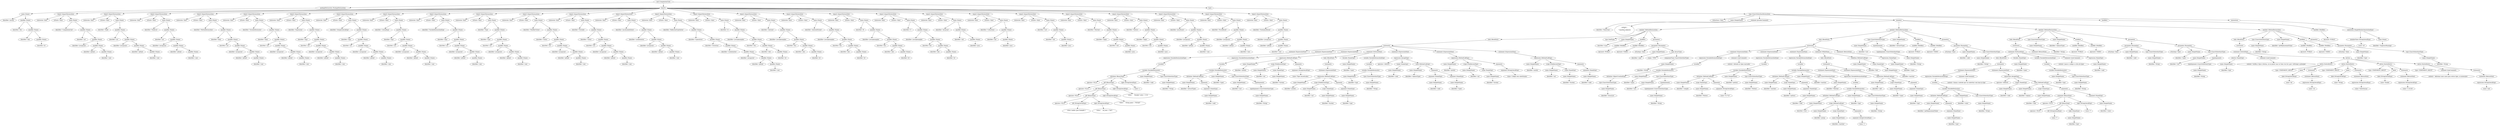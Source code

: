 digraph {
n0 [label="root (CompilationUnit)"];
n1 [label="packageDeclaration (PackageDeclaration)"];
n0 -> n1;
n2 [label="name (Name)"];
n1 -> n2;
n3 [label="identifier='javarg'"];
n2 -> n3;
n4 [label="qualifier (Name)"];
n2 -> n4;
n5 [label="identifier='ifsc'"];
n4 -> n5;
n6 [label="qualifier (Name)"];
n4 -> n6;
n7 [label="identifier='edu'"];
n6 -> n7;
n8 [label="qualifier (Name)"];
n6 -> n8;
n9 [label="identifier='br'"];
n8 -> n9;
n10 [label="imports"];
n0 -> n10;
n11 [label="import (ImportDeclaration)"];
n10 -> n11;
n12 [label="isAsterisk='false'"];
n11 -> n12;
n13 [label="isStatic='false'"];
n11 -> n13;
n14 [label="name (Name)"];
n11 -> n14;
n15 [label="identifier='CompilationUnit'"];
n14 -> n15;
n16 [label="qualifier (Name)"];
n14 -> n16;
n17 [label="identifier='ast'"];
n16 -> n17;
n18 [label="qualifier (Name)"];
n16 -> n18;
n19 [label="identifier='javaparser'"];
n18 -> n19;
n20 [label="qualifier (Name)"];
n18 -> n20;
n21 [label="identifier='github'"];
n20 -> n21;
n22 [label="qualifier (Name)"];
n20 -> n22;
n23 [label="identifier='com'"];
n22 -> n23;
n24 [label="import (ImportDeclaration)"];
n10 -> n24;
n25 [label="isAsterisk='false'"];
n24 -> n25;
n26 [label="isStatic='false'"];
n24 -> n26;
n27 [label="name (Name)"];
n24 -> n27;
n28 [label="identifier='Node'"];
n27 -> n28;
n29 [label="qualifier (Name)"];
n27 -> n29;
n30 [label="identifier='ast'"];
n29 -> n30;
n31 [label="qualifier (Name)"];
n29 -> n31;
n32 [label="identifier='javaparser'"];
n31 -> n32;
n33 [label="qualifier (Name)"];
n31 -> n33;
n34 [label="identifier='github'"];
n33 -> n34;
n35 [label="qualifier (Name)"];
n33 -> n35;
n36 [label="identifier='com'"];
n35 -> n36;
n37 [label="import (ImportDeclaration)"];
n10 -> n37;
n38 [label="isAsterisk='false'"];
n37 -> n38;
n39 [label="isStatic='false'"];
n37 -> n39;
n40 [label="name (Name)"];
n37 -> n40;
n41 [label="identifier='NodeList'"];
n40 -> n41;
n42 [label="qualifier (Name)"];
n40 -> n42;
n43 [label="identifier='ast'"];
n42 -> n43;
n44 [label="qualifier (Name)"];
n42 -> n44;
n45 [label="identifier='javaparser'"];
n44 -> n45;
n46 [label="qualifier (Name)"];
n44 -> n46;
n47 [label="identifier='github'"];
n46 -> n47;
n48 [label="qualifier (Name)"];
n46 -> n48;
n49 [label="identifier='com'"];
n48 -> n49;
n50 [label="import (ImportDeclaration)"];
n10 -> n50;
n51 [label="isAsterisk='false'"];
n50 -> n51;
n52 [label="isStatic='false'"];
n50 -> n52;
n53 [label="name (Name)"];
n50 -> n53;
n54 [label="identifier='MethodDeclaration'"];
n53 -> n54;
n55 [label="qualifier (Name)"];
n53 -> n55;
n56 [label="identifier='body'"];
n55 -> n56;
n57 [label="qualifier (Name)"];
n55 -> n57;
n58 [label="identifier='ast'"];
n57 -> n58;
n59 [label="qualifier (Name)"];
n57 -> n59;
n60 [label="identifier='javaparser'"];
n59 -> n60;
n61 [label="qualifier (Name)"];
n59 -> n61;
n62 [label="identifier='github'"];
n61 -> n62;
n63 [label="qualifier (Name)"];
n61 -> n63;
n64 [label="identifier='com'"];
n63 -> n64;
n65 [label="import (ImportDeclaration)"];
n10 -> n65;
n66 [label="isAsterisk='false'"];
n65 -> n66;
n67 [label="isStatic='false'"];
n65 -> n67;
n68 [label="name (Name)"];
n65 -> n68;
n69 [label="identifier='VariableDeclarator'"];
n68 -> n69;
n70 [label="qualifier (Name)"];
n68 -> n70;
n71 [label="identifier='body'"];
n70 -> n71;
n72 [label="qualifier (Name)"];
n70 -> n72;
n73 [label="identifier='ast'"];
n72 -> n73;
n74 [label="qualifier (Name)"];
n72 -> n74;
n75 [label="identifier='javaparser'"];
n74 -> n75;
n76 [label="qualifier (Name)"];
n74 -> n76;
n77 [label="identifier='github'"];
n76 -> n77;
n78 [label="qualifier (Name)"];
n76 -> n78;
n79 [label="identifier='com'"];
n78 -> n79;
n80 [label="import (ImportDeclaration)"];
n10 -> n80;
n81 [label="isAsterisk='false'"];
n80 -> n81;
n82 [label="isStatic='false'"];
n80 -> n82;
n83 [label="name (Name)"];
n80 -> n83;
n84 [label="identifier='Expression'"];
n83 -> n84;
n85 [label="qualifier (Name)"];
n83 -> n85;
n86 [label="identifier='expr'"];
n85 -> n86;
n87 [label="qualifier (Name)"];
n85 -> n87;
n88 [label="identifier='ast'"];
n87 -> n88;
n89 [label="qualifier (Name)"];
n87 -> n89;
n90 [label="identifier='javaparser'"];
n89 -> n90;
n91 [label="qualifier (Name)"];
n89 -> n91;
n92 [label="identifier='github'"];
n91 -> n92;
n93 [label="qualifier (Name)"];
n91 -> n93;
n94 [label="identifier='com'"];
n93 -> n94;
n95 [label="import (ImportDeclaration)"];
n10 -> n95;
n96 [label="isAsterisk='false'"];
n95 -> n96;
n97 [label="isStatic='false'"];
n95 -> n97;
n98 [label="name (Name)"];
n95 -> n98;
n99 [label="identifier='IntegerLiteralExpr'"];
n98 -> n99;
n100 [label="qualifier (Name)"];
n98 -> n100;
n101 [label="identifier='expr'"];
n100 -> n101;
n102 [label="qualifier (Name)"];
n100 -> n102;
n103 [label="identifier='ast'"];
n102 -> n103;
n104 [label="qualifier (Name)"];
n102 -> n104;
n105 [label="identifier='javaparser'"];
n104 -> n105;
n106 [label="qualifier (Name)"];
n104 -> n106;
n107 [label="identifier='github'"];
n106 -> n107;
n108 [label="qualifier (Name)"];
n106 -> n108;
n109 [label="identifier='com'"];
n108 -> n109;
n110 [label="import (ImportDeclaration)"];
n10 -> n110;
n111 [label="isAsterisk='false'"];
n110 -> n111;
n112 [label="isStatic='false'"];
n110 -> n112;
n113 [label="name (Name)"];
n110 -> n113;
n114 [label="identifier='LiteralExpr'"];
n113 -> n114;
n115 [label="qualifier (Name)"];
n113 -> n115;
n116 [label="identifier='expr'"];
n115 -> n116;
n117 [label="qualifier (Name)"];
n115 -> n117;
n118 [label="identifier='ast'"];
n117 -> n118;
n119 [label="qualifier (Name)"];
n117 -> n119;
n120 [label="identifier='javaparser'"];
n119 -> n120;
n121 [label="qualifier (Name)"];
n119 -> n121;
n122 [label="identifier='github'"];
n121 -> n122;
n123 [label="qualifier (Name)"];
n121 -> n123;
n124 [label="identifier='com'"];
n123 -> n124;
n125 [label="import (ImportDeclaration)"];
n10 -> n125;
n126 [label="isAsterisk='false'"];
n125 -> n126;
n127 [label="isStatic='false'"];
n125 -> n127;
n128 [label="name (Name)"];
n125 -> n128;
n129 [label="identifier='VariableDeclarationExpr'"];
n128 -> n129;
n130 [label="qualifier (Name)"];
n128 -> n130;
n131 [label="identifier='expr'"];
n130 -> n131;
n132 [label="qualifier (Name)"];
n130 -> n132;
n133 [label="identifier='ast'"];
n132 -> n133;
n134 [label="qualifier (Name)"];
n132 -> n134;
n135 [label="identifier='javaparser'"];
n134 -> n135;
n136 [label="qualifier (Name)"];
n134 -> n136;
n137 [label="identifier='github'"];
n136 -> n137;
n138 [label="qualifier (Name)"];
n136 -> n138;
n139 [label="identifier='com'"];
n138 -> n139;
n140 [label="import (ImportDeclaration)"];
n10 -> n140;
n141 [label="isAsterisk='false'"];
n140 -> n141;
n142 [label="isStatic='false'"];
n140 -> n142;
n143 [label="name (Name)"];
n140 -> n143;
n144 [label="identifier='Type'"];
n143 -> n144;
n145 [label="qualifier (Name)"];
n143 -> n145;
n146 [label="identifier='type'"];
n145 -> n146;
n147 [label="qualifier (Name)"];
n145 -> n147;
n148 [label="identifier='ast'"];
n147 -> n148;
n149 [label="qualifier (Name)"];
n147 -> n149;
n150 [label="identifier='javaparser'"];
n149 -> n150;
n151 [label="qualifier (Name)"];
n149 -> n151;
n152 [label="identifier='github'"];
n151 -> n152;
n153 [label="qualifier (Name)"];
n151 -> n153;
n154 [label="identifier='com'"];
n153 -> n154;
n155 [label="import (ImportDeclaration)"];
n10 -> n155;
n156 [label="isAsterisk='false'"];
n155 -> n156;
n157 [label="isStatic='false'"];
n155 -> n157;
n158 [label="name (Name)"];
n155 -> n158;
n159 [label="identifier='ModifierVisitor'"];
n158 -> n159;
n160 [label="qualifier (Name)"];
n158 -> n160;
n161 [label="identifier='visitor'"];
n160 -> n161;
n162 [label="qualifier (Name)"];
n160 -> n162;
n163 [label="identifier='ast'"];
n162 -> n163;
n164 [label="qualifier (Name)"];
n162 -> n164;
n165 [label="identifier='javaparser'"];
n164 -> n165;
n166 [label="qualifier (Name)"];
n164 -> n166;
n167 [label="identifier='github'"];
n166 -> n167;
n168 [label="qualifier (Name)"];
n166 -> n168;
n169 [label="identifier='com'"];
n168 -> n169;
n170 [label="import (ImportDeclaration)"];
n10 -> n170;
n171 [label="isAsterisk='false'"];
n170 -> n171;
n172 [label="isStatic='false'"];
n170 -> n172;
n173 [label="name (Name)"];
n170 -> n173;
n174 [label="identifier='Visitable'"];
n173 -> n174;
n175 [label="qualifier (Name)"];
n173 -> n175;
n176 [label="identifier='visitor'"];
n175 -> n176;
n177 [label="qualifier (Name)"];
n175 -> n177;
n178 [label="identifier='ast'"];
n177 -> n178;
n179 [label="qualifier (Name)"];
n177 -> n179;
n180 [label="identifier='javaparser'"];
n179 -> n180;
n181 [label="qualifier (Name)"];
n179 -> n181;
n182 [label="identifier='github'"];
n181 -> n182;
n183 [label="qualifier (Name)"];
n181 -> n183;
n184 [label="identifier='com'"];
n183 -> n184;
n185 [label="import (ImportDeclaration)"];
n10 -> n185;
n186 [label="isAsterisk='false'"];
n185 -> n186;
n187 [label="isStatic='false'"];
n185 -> n187;
n188 [label="name (Name)"];
n185 -> n188;
n189 [label="identifier='JavaSymbolSolver'"];
n188 -> n189;
n190 [label="qualifier (Name)"];
n188 -> n190;
n191 [label="identifier='symbolsolver'"];
n190 -> n191;
n192 [label="qualifier (Name)"];
n190 -> n192;
n193 [label="identifier='javaparser'"];
n192 -> n193;
n194 [label="qualifier (Name)"];
n192 -> n194;
n195 [label="identifier='github'"];
n194 -> n195;
n196 [label="qualifier (Name)"];
n194 -> n196;
n197 [label="identifier='com'"];
n196 -> n197;
n198 [label="import (ImportDeclaration)"];
n10 -> n198;
n199 [label="isAsterisk='false'"];
n198 -> n199;
n200 [label="isStatic='false'"];
n198 -> n200;
n201 [label="name (Name)"];
n198 -> n201;
n202 [label="identifier='ReflectionTypeSolver'"];
n201 -> n202;
n203 [label="qualifier (Name)"];
n201 -> n203;
n204 [label="identifier='typesolvers'"];
n203 -> n204;
n205 [label="qualifier (Name)"];
n203 -> n205;
n206 [label="identifier='resolution'"];
n205 -> n206;
n207 [label="qualifier (Name)"];
n205 -> n207;
n208 [label="identifier='symbolsolver'"];
n207 -> n208;
n209 [label="qualifier (Name)"];
n207 -> n209;
n210 [label="identifier='javaparser'"];
n209 -> n210;
n211 [label="qualifier (Name)"];
n209 -> n211;
n212 [label="identifier='github'"];
n211 -> n212;
n213 [label="qualifier (Name)"];
n211 -> n213;
n214 [label="identifier='com'"];
n213 -> n214;
n215 [label="import (ImportDeclaration)"];
n10 -> n215;
n216 [label="isAsterisk='false'"];
n215 -> n216;
n217 [label="isStatic='false'"];
n215 -> n217;
n218 [label="name (Name)"];
n215 -> n218;
n219 [label="identifier='A'"];
n218 -> n219;
n220 [label="qualifier (Name)"];
n218 -> n220;
n221 [label="identifier='javargexamples'"];
n220 -> n221;
n222 [label="qualifier (Name)"];
n220 -> n222;
n223 [label="identifier='ifsc'"];
n222 -> n223;
n224 [label="qualifier (Name)"];
n222 -> n224;
n225 [label="identifier='edu'"];
n224 -> n225;
n226 [label="qualifier (Name)"];
n224 -> n226;
n227 [label="identifier='br'"];
n226 -> n227;
n228 [label="import (ImportDeclaration)"];
n10 -> n228;
n229 [label="isAsterisk='false'"];
n228 -> n229;
n230 [label="isStatic='false'"];
n228 -> n230;
n231 [label="name (Name)"];
n228 -> n231;
n232 [label="identifier='Aextend'"];
n231 -> n232;
n233 [label="qualifier (Name)"];
n231 -> n233;
n234 [label="identifier='javargexamples'"];
n233 -> n234;
n235 [label="qualifier (Name)"];
n233 -> n235;
n236 [label="identifier='ifsc'"];
n235 -> n236;
n237 [label="qualifier (Name)"];
n235 -> n237;
n238 [label="identifier='edu'"];
n237 -> n238;
n239 [label="qualifier (Name)"];
n237 -> n239;
n240 [label="identifier='br'"];
n239 -> n240;
n241 [label="import (ImportDeclaration)"];
n10 -> n241;
n242 [label="isAsterisk='false'"];
n241 -> n242;
n243 [label="isStatic='false'"];
n241 -> n243;
n244 [label="name (Name)"];
n241 -> n244;
n245 [label="identifier='AextendExtend'"];
n244 -> n245;
n246 [label="qualifier (Name)"];
n244 -> n246;
n247 [label="identifier='javargexamples'"];
n246 -> n247;
n248 [label="qualifier (Name)"];
n246 -> n248;
n249 [label="identifier='ifsc'"];
n248 -> n249;
n250 [label="qualifier (Name)"];
n248 -> n250;
n251 [label="identifier='edu'"];
n250 -> n251;
n252 [label="qualifier (Name)"];
n250 -> n252;
n253 [label="identifier='br'"];
n252 -> n253;
n254 [label="import (ImportDeclaration)"];
n10 -> n254;
n255 [label="isAsterisk='false'"];
n254 -> n255;
n256 [label="isStatic='false'"];
n254 -> n256;
n257 [label="name (Name)"];
n254 -> n257;
n258 [label="identifier='B'"];
n257 -> n258;
n259 [label="qualifier (Name)"];
n257 -> n259;
n260 [label="identifier='javargexamples'"];
n259 -> n260;
n261 [label="qualifier (Name)"];
n259 -> n261;
n262 [label="identifier='ifsc'"];
n261 -> n262;
n263 [label="qualifier (Name)"];
n261 -> n263;
n264 [label="identifier='edu'"];
n263 -> n264;
n265 [label="qualifier (Name)"];
n263 -> n265;
n266 [label="identifier='br'"];
n265 -> n266;
n267 [label="import (ImportDeclaration)"];
n10 -> n267;
n268 [label="isAsterisk='false'"];
n267 -> n268;
n269 [label="isStatic='false'"];
n267 -> n269;
n270 [label="name (Name)"];
n267 -> n270;
n271 [label="identifier='C'"];
n270 -> n271;
n272 [label="qualifier (Name)"];
n270 -> n272;
n273 [label="identifier='javargexamples'"];
n272 -> n273;
n274 [label="qualifier (Name)"];
n272 -> n274;
n275 [label="identifier='ifsc'"];
n274 -> n275;
n276 [label="qualifier (Name)"];
n274 -> n276;
n277 [label="identifier='edu'"];
n276 -> n277;
n278 [label="qualifier (Name)"];
n276 -> n278;
n279 [label="identifier='br'"];
n278 -> n279;
n280 [label="import (ImportDeclaration)"];
n10 -> n280;
n281 [label="isAsterisk='false'"];
n280 -> n281;
n282 [label="isStatic='false'"];
n280 -> n282;
n283 [label="name (Name)"];
n280 -> n283;
n284 [label="identifier='ArrayList'"];
n283 -> n284;
n285 [label="qualifier (Name)"];
n283 -> n285;
n286 [label="identifier='util'"];
n285 -> n286;
n287 [label="qualifier (Name)"];
n285 -> n287;
n288 [label="identifier='java'"];
n287 -> n288;
n289 [label="import (ImportDeclaration)"];
n10 -> n289;
n290 [label="isAsterisk='false'"];
n289 -> n290;
n291 [label="isStatic='false'"];
n289 -> n291;
n292 [label="name (Name)"];
n289 -> n292;
n293 [label="identifier='Collections'"];
n292 -> n293;
n294 [label="qualifier (Name)"];
n292 -> n294;
n295 [label="identifier='util'"];
n294 -> n295;
n296 [label="qualifier (Name)"];
n294 -> n296;
n297 [label="identifier='java'"];
n296 -> n297;
n298 [label="import (ImportDeclaration)"];
n10 -> n298;
n299 [label="isAsterisk='false'"];
n298 -> n299;
n300 [label="isStatic='false'"];
n298 -> n300;
n301 [label="name (Name)"];
n298 -> n301;
n302 [label="identifier='List'"];
n301 -> n302;
n303 [label="qualifier (Name)"];
n301 -> n303;
n304 [label="identifier='util'"];
n303 -> n304;
n305 [label="qualifier (Name)"];
n303 -> n305;
n306 [label="identifier='java'"];
n305 -> n306;
n307 [label="import (ImportDeclaration)"];
n10 -> n307;
n308 [label="isAsterisk='false'"];
n307 -> n308;
n309 [label="isStatic='false'"];
n307 -> n309;
n310 [label="name (Name)"];
n307 -> n310;
n311 [label="identifier='Matcher'"];
n310 -> n311;
n312 [label="qualifier (Name)"];
n310 -> n312;
n313 [label="identifier='regex'"];
n312 -> n313;
n314 [label="qualifier (Name)"];
n312 -> n314;
n315 [label="identifier='util'"];
n314 -> n315;
n316 [label="qualifier (Name)"];
n314 -> n316;
n317 [label="identifier='java'"];
n316 -> n317;
n318 [label="import (ImportDeclaration)"];
n10 -> n318;
n319 [label="isAsterisk='false'"];
n318 -> n319;
n320 [label="isStatic='false'"];
n318 -> n320;
n321 [label="name (Name)"];
n318 -> n321;
n322 [label="identifier='Pattern'"];
n321 -> n322;
n323 [label="qualifier (Name)"];
n321 -> n323;
n324 [label="identifier='regex'"];
n323 -> n324;
n325 [label="qualifier (Name)"];
n323 -> n325;
n326 [label="identifier='util'"];
n325 -> n326;
n327 [label="qualifier (Name)"];
n325 -> n327;
n328 [label="identifier='java'"];
n327 -> n328;
n329 [label="import (ImportDeclaration)"];
n10 -> n329;
n330 [label="isAsterisk='false'"];
n329 -> n330;
n331 [label="isStatic='false'"];
n329 -> n331;
n332 [label="name (Name)"];
n329 -> n332;
n333 [label="identifier='JavaParser'"];
n332 -> n333;
n334 [label="qualifier (Name)"];
n332 -> n334;
n335 [label="identifier='javaparser'"];
n334 -> n335;
n336 [label="qualifier (Name)"];
n334 -> n336;
n337 [label="identifier='github'"];
n336 -> n337;
n338 [label="qualifier (Name)"];
n336 -> n338;
n339 [label="identifier='com'"];
n338 -> n339;
n340 [label="import (ImportDeclaration)"];
n10 -> n340;
n341 [label="isAsterisk='false'"];
n340 -> n341;
n342 [label="isStatic='false'"];
n340 -> n342;
n343 [label="name (Name)"];
n340 -> n343;
n344 [label="identifier='ParseResult'"];
n343 -> n344;
n345 [label="qualifier (Name)"];
n343 -> n345;
n346 [label="identifier='javaparser'"];
n345 -> n346;
n347 [label="qualifier (Name)"];
n345 -> n347;
n348 [label="identifier='github'"];
n347 -> n348;
n349 [label="qualifier (Name)"];
n347 -> n349;
n350 [label="identifier='com'"];
n349 -> n350;
n351 [label="import (ImportDeclaration)"];
n10 -> n351;
n352 [label="isAsterisk='false'"];
n351 -> n352;
n353 [label="isStatic='false'"];
n351 -> n353;
n354 [label="name (Name)"];
n351 -> n354;
n355 [label="identifier='StaticJavaParser'"];
n354 -> n355;
n356 [label="qualifier (Name)"];
n354 -> n356;
n357 [label="identifier='javaparser'"];
n356 -> n357;
n358 [label="qualifier (Name)"];
n356 -> n358;
n359 [label="identifier='github'"];
n358 -> n359;
n360 [label="qualifier (Name)"];
n358 -> n360;
n361 [label="identifier='com'"];
n360 -> n361;
n362 [label="types"];
n0 -> n362;
n363 [label="type (ClassOrInterfaceDeclaration)"];
n362 -> n363;
n364 [label="isInterface='false'"];
n363 -> n364;
n365 [label="name (SimpleName)"];
n363 -> n365;
n366 [label="identifier='MainClass'"];
n365 -> n366;
n367 [label="comment (JavadocComment)"];
n363 -> n367;
n368 [label="content='
 *
 * @author unknown
 *
 '"];
n367 -> n368;
n369 [label="members"];
n363 -> n369;
n370 [label="member (MethodDeclaration)"];
n369 -> n370;
n371 [label="body (BlockStmt)"];
n370 -> n371;
n372 [label="statements"];
n371 -> n372;
n373 [label="statement (ExpressionStmt)"];
n372 -> n373;
n374 [label="expression (VariableDeclarationExpr)"];
n373 -> n374;
n375 [label="variables"];
n374 -> n375;
n376 [label="variable (VariableDeclarator)"];
n375 -> n376;
n377 [label="initializer (BinaryExpr)"];
n376 -> n377;
n378 [label="operator='PLUS'"];
n377 -> n378;
n379 [label="left (BinaryExpr)"];
n377 -> n379;
n380 [label="operator='PLUS'"];
n379 -> n380;
n381 [label="left (BinaryExpr)"];
n379 -> n381;
n382 [label="operator='PLUS'"];
n381 -> n382;
n383 [label="left (BinaryExpr)"];
n381 -> n383;
n384 [label="operator='PLUS'"];
n383 -> n384;
n385 [label="left (StringLiteralExpr)"];
n383 -> n385;
n386 [label="value='public class Exemplo {\n'"];
n385 -> n386;
n387 [label="right (StringLiteralExpr)"];
n383 -> n387;
n388 [label="value='    int num = ?int?;\n'"];
n387 -> n388;
n389 [label="right (StringLiteralExpr)"];
n381 -> n389;
n390 [label="value='    String name = ?String?;\n'"];
n389 -> n390;
n391 [label="right (StringLiteralExpr)"];
n379 -> n391;
n392 [label="value='    ?double? value = 3.14;\n'"];
n391 -> n392;
n393 [label="right (StringLiteralExpr)"];
n377 -> n393;
n394 [label="value='}'"];
n393 -> n394;
n395 [label="name (SimpleName)"];
n376 -> n395;
n396 [label="identifier='code'"];
n395 -> n396;
n397 [label="type (ClassOrInterfaceType)"];
n376 -> n397;
n398 [label="name (SimpleName)"];
n397 -> n398;
n399 [label="identifier='String'"];
n398 -> n399;
n400 [label="statement (ExpressionStmt)"];
n372 -> n400;
n401 [label="expression (VariableDeclarationExpr)"];
n400 -> n401;
n402 [label="variables"];
n401 -> n402;
n403 [label="variable (VariableDeclarator)"];
n402 -> n403;
n404 [label="initializer (MethodCallExpr)"];
n403 -> n404;
n405 [label="name (SimpleName)"];
n404 -> n405;
n406 [label="identifier='extractTypes'"];
n405 -> n406;
n407 [label="arguments"];
n404 -> n407;
n408 [label="argument (NameExpr)"];
n407 -> n408;
n409 [label="name (SimpleName)"];
n408 -> n409;
n410 [label="identifier='code'"];
n409 -> n410;
n411 [label="name (SimpleName)"];
n403 -> n411;
n412 [label="identifier='types'"];
n411 -> n412;
n413 [label="type (ClassOrInterfaceType)"];
n403 -> n413;
n414 [label="name (SimpleName)"];
n413 -> n414;
n415 [label="identifier='List'"];
n414 -> n415;
n416 [label="typeArguments"];
n413 -> n416;
n417 [label="typeArgument (ClassOrInterfaceType)"];
n416 -> n417;
n418 [label="name (SimpleName)"];
n417 -> n418;
n419 [label="identifier='String'"];
n418 -> n419;
n420 [label="statement (ExpressionStmt)"];
n372 -> n420;
n421 [label="expression (MethodCallExpr)"];
n420 -> n421;
n422 [label="name (SimpleName)"];
n421 -> n422;
n423 [label="identifier='println'"];
n422 -> n423;
n424 [label="scope (FieldAccessExpr)"];
n421 -> n424;
n425 [label="name (SimpleName)"];
n424 -> n425;
n426 [label="identifier='out'"];
n425 -> n426;
n427 [label="scope (NameExpr)"];
n424 -> n427;
n428 [label="name (SimpleName)"];
n427 -> n428;
n429 [label="identifier='System'"];
n428 -> n429;
n430 [label="arguments"];
n421 -> n430;
n431 [label="argument (StringLiteralExpr)"];
n430 -> n431;
n432 [label="value='Tipos encontrados:'"];
n431 -> n432;
n433 [label="statement (ForEachStmt)"];
n372 -> n433;
n434 [label="body (BlockStmt)"];
n433 -> n434;
n435 [label="statements"];
n434 -> n435;
n436 [label="statement (ExpressionStmt)"];
n435 -> n436;
n437 [label="expression (MethodCallExpr)"];
n436 -> n437;
n438 [label="name (SimpleName)"];
n437 -> n438;
n439 [label="identifier='println'"];
n438 -> n439;
n440 [label="scope (FieldAccessExpr)"];
n437 -> n440;
n441 [label="name (SimpleName)"];
n440 -> n441;
n442 [label="identifier='out'"];
n441 -> n442;
n443 [label="scope (NameExpr)"];
n440 -> n443;
n444 [label="name (SimpleName)"];
n443 -> n444;
n445 [label="identifier='System'"];
n444 -> n445;
n446 [label="arguments"];
n437 -> n446;
n447 [label="argument (NameExpr)"];
n446 -> n447;
n448 [label="name (SimpleName)"];
n447 -> n448;
n449 [label="identifier='type'"];
n448 -> n449;
n450 [label="iterable (NameExpr)"];
n433 -> n450;
n451 [label="name (SimpleName)"];
n450 -> n451;
n452 [label="identifier='types'"];
n451 -> n452;
n453 [label="variable (VariableDeclarationExpr)"];
n433 -> n453;
n454 [label="variables"];
n453 -> n454;
n455 [label="variable (VariableDeclarator)"];
n454 -> n455;
n456 [label="name (SimpleName)"];
n455 -> n456;
n457 [label="identifier='type'"];
n456 -> n457;
n458 [label="type (ClassOrInterfaceType)"];
n455 -> n458;
n459 [label="name (SimpleName)"];
n458 -> n459;
n460 [label="identifier='String'"];
n459 -> n460;
n461 [label="statement (ExpressionStmt)"];
n372 -> n461;
n462 [label="expression (AssignExpr)"];
n461 -> n462;
n463 [label="operator='ASSIGN'"];
n462 -> n463;
n464 [label="target (NameExpr)"];
n462 -> n464;
n465 [label="name (SimpleName)"];
n464 -> n465;
n466 [label="identifier='code'"];
n465 -> n466;
n467 [label="value (MethodCallExpr)"];
n462 -> n467;
n468 [label="name (SimpleName)"];
n467 -> n468;
n469 [label="identifier='replaceTypes'"];
n468 -> n469;
n470 [label="arguments"];
n467 -> n470;
n471 [label="argument (NameExpr)"];
n470 -> n471;
n472 [label="name (SimpleName)"];
n471 -> n472;
n473 [label="identifier='code'"];
n472 -> n473;
n474 [label="argument (NameExpr)"];
n470 -> n474;
n475 [label="name (SimpleName)"];
n474 -> n475;
n476 [label="identifier='types'"];
n475 -> n476;
n477 [label="statement (ExpressionStmt)"];
n372 -> n477;
n478 [label="expression (MethodCallExpr)"];
n477 -> n478;
n479 [label="name (SimpleName)"];
n478 -> n479;
n480 [label="identifier='println'"];
n479 -> n480;
n481 [label="scope (FieldAccessExpr)"];
n478 -> n481;
n482 [label="name (SimpleName)"];
n481 -> n482;
n483 [label="identifier='out'"];
n482 -> n483;
n484 [label="scope (NameExpr)"];
n481 -> n484;
n485 [label="name (SimpleName)"];
n484 -> n485;
n486 [label="identifier='System'"];
n485 -> n486;
n487 [label="arguments"];
n478 -> n487;
n488 [label="argument (StringLiteralExpr)"];
n487 -> n488;
n489 [label="value='Código com substituição:'"];
n488 -> n489;
n490 [label="statement (ExpressionStmt)"];
n372 -> n490;
n491 [label="expression (MethodCallExpr)"];
n490 -> n491;
n492 [label="name (SimpleName)"];
n491 -> n492;
n493 [label="identifier='println'"];
n492 -> n493;
n494 [label="scope (FieldAccessExpr)"];
n491 -> n494;
n495 [label="name (SimpleName)"];
n494 -> n495;
n496 [label="identifier='out'"];
n495 -> n496;
n497 [label="scope (NameExpr)"];
n494 -> n497;
n498 [label="name (SimpleName)"];
n497 -> n498;
n499 [label="identifier='System'"];
n498 -> n499;
n500 [label="arguments"];
n491 -> n500;
n501 [label="argument (NameExpr)"];
n500 -> n501;
n502 [label="name (SimpleName)"];
n501 -> n502;
n503 [label="identifier='code'"];
n502 -> n503;
n504 [label="type (VoidType)"];
n370 -> n504;
n505 [label="name (SimpleName)"];
n370 -> n505;
n506 [label="identifier='main'"];
n505 -> n506;
n507 [label="modifiers"];
n370 -> n507;
n508 [label="modifier (Modifier)"];
n507 -> n508;
n509 [label="keyword='PUBLIC'"];
n508 -> n509;
n510 [label="modifier (Modifier)"];
n507 -> n510;
n511 [label="keyword='STATIC'"];
n510 -> n511;
n512 [label="parameters"];
n370 -> n512;
n513 [label="parameter (Parameter)"];
n512 -> n513;
n514 [label="isVarArgs='false'"];
n513 -> n514;
n515 [label="name (SimpleName)"];
n513 -> n515;
n516 [label="identifier='args'"];
n515 -> n516;
n517 [label="type (ArrayType)"];
n513 -> n517;
n518 [label="origin='TYPE'"];
n517 -> n518;
n519 [label="componentType (ClassOrInterfaceType)"];
n517 -> n519;
n520 [label="name (SimpleName)"];
n519 -> n520;
n521 [label="identifier='String'"];
n520 -> n521;
n522 [label="member (MethodDeclaration)"];
n369 -> n522;
n523 [label="body (BlockStmt)"];
n522 -> n523;
n524 [label="statements"];
n523 -> n524;
n525 [label="statement (ExpressionStmt)"];
n524 -> n525;
n526 [label="expression (VariableDeclarationExpr)"];
n525 -> n526;
n527 [label="variables"];
n526 -> n527;
n528 [label="variable (VariableDeclarator)"];
n527 -> n528;
n529 [label="initializer (ObjectCreationExpr)"];
n528 -> n529;
n530 [label="type (ClassOrInterfaceType)"];
n529 -> n530;
n531 [label="name (SimpleName)"];
n530 -> n531;
n532 [label="identifier='ArrayList'"];
n531 -> n532;
n533 [label="name (SimpleName)"];
n528 -> n533;
n534 [label="identifier='types'"];
n533 -> n534;
n535 [label="type (ClassOrInterfaceType)"];
n528 -> n535;
n536 [label="name (SimpleName)"];
n535 -> n536;
n537 [label="identifier='List'"];
n536 -> n537;
n538 [label="typeArguments"];
n535 -> n538;
n539 [label="typeArgument (ClassOrInterfaceType)"];
n538 -> n539;
n540 [label="name (SimpleName)"];
n539 -> n540;
n541 [label="identifier='String'"];
n540 -> n541;
n542 [label="comment (LineComment)"];
n525 -> n542;
n543 [label="content='obtenho os tipos marcados'"];
n542 -> n543;
n544 [label="statement (ExpressionStmt)"];
n524 -> n544;
n545 [label="expression (VariableDeclarationExpr)"];
n544 -> n545;
n546 [label="variables"];
n545 -> n546;
n547 [label="variable (VariableDeclarator)"];
n546 -> n547;
n548 [label="initializer (MethodCallExpr)"];
n547 -> n548;
n549 [label="name (SimpleName)"];
n548 -> n549;
n550 [label="identifier='compile'"];
n549 -> n550;
n551 [label="scope (NameExpr)"];
n548 -> n551;
n552 [label="name (SimpleName)"];
n551 -> n552;
n553 [label="identifier='Pattern'"];
n552 -> n553;
n554 [label="arguments"];
n548 -> n554;
n555 [label="argument (StringLiteralExpr)"];
n554 -> n555;
n556 [label="value='\\?(.*?)\\?'"];
n555 -> n556;
n557 [label="name (SimpleName)"];
n547 -> n557;
n558 [label="identifier='pattern'"];
n557 -> n558;
n559 [label="type (ClassOrInterfaceType)"];
n547 -> n559;
n560 [label="name (SimpleName)"];
n559 -> n560;
n561 [label="identifier='Pattern'"];
n560 -> n561;
n562 [label="statement (ExpressionStmt)"];
n524 -> n562;
n563 [label="expression (VariableDeclarationExpr)"];
n562 -> n563;
n564 [label="variables"];
n563 -> n564;
n565 [label="variable (VariableDeclarator)"];
n564 -> n565;
n566 [label="initializer (MethodCallExpr)"];
n565 -> n566;
n567 [label="name (SimpleName)"];
n566 -> n567;
n568 [label="identifier='matcher'"];
n567 -> n568;
n569 [label="scope (NameExpr)"];
n566 -> n569;
n570 [label="name (SimpleName)"];
n569 -> n570;
n571 [label="identifier='pattern'"];
n570 -> n571;
n572 [label="arguments"];
n566 -> n572;
n573 [label="argument (NameExpr)"];
n572 -> n573;
n574 [label="name (SimpleName)"];
n573 -> n574;
n575 [label="identifier='code'"];
n574 -> n575;
n576 [label="name (SimpleName)"];
n565 -> n576;
n577 [label="identifier='matcher'"];
n576 -> n577;
n578 [label="type (ClassOrInterfaceType)"];
n565 -> n578;
n579 [label="name (SimpleName)"];
n578 -> n579;
n580 [label="identifier='Matcher'"];
n579 -> n580;
n581 [label="statement (WhileStmt)"];
n524 -> n581;
n582 [label="body (BlockStmt)"];
n581 -> n582;
n583 [label="statements"];
n582 -> n583;
n584 [label="statement (ExpressionStmt)"];
n583 -> n584;
n585 [label="expression (VariableDeclarationExpr)"];
n584 -> n585;
n586 [label="variables"];
n585 -> n586;
n587 [label="variable (VariableDeclarator)"];
n586 -> n587;
n588 [label="initializer (MethodCallExpr)"];
n587 -> n588;
n589 [label="name (SimpleName)"];
n588 -> n589;
n590 [label="identifier='trim'"];
n589 -> n590;
n591 [label="scope (MethodCallExpr)"];
n588 -> n591;
n592 [label="name (SimpleName)"];
n591 -> n592;
n593 [label="identifier='group'"];
n592 -> n593;
n594 [label="scope (NameExpr)"];
n591 -> n594;
n595 [label="name (SimpleName)"];
n594 -> n595;
n596 [label="identifier='matcher'"];
n595 -> n596;
n597 [label="arguments"];
n591 -> n597;
n598 [label="argument (IntegerLiteralExpr)"];
n597 -> n598;
n599 [label="value='1'"];
n598 -> n599;
n600 [label="name (SimpleName)"];
n587 -> n600;
n601 [label="identifier='type'"];
n600 -> n601;
n602 [label="type (ClassOrInterfaceType)"];
n587 -> n602;
n603 [label="name (SimpleName)"];
n602 -> n603;
n604 [label="identifier='String'"];
n603 -> n604;
n605 [label="statement (ExpressionStmt)"];
n583 -> n605;
n606 [label="expression (MethodCallExpr)"];
n605 -> n606;
n607 [label="name (SimpleName)"];
n606 -> n607;
n608 [label="identifier='add'"];
n607 -> n608;
n609 [label="scope (NameExpr)"];
n606 -> n609;
n610 [label="name (SimpleName)"];
n609 -> n610;
n611 [label="identifier='types'"];
n610 -> n611;
n612 [label="arguments"];
n606 -> n612;
n613 [label="argument (NameExpr)"];
n612 -> n613;
n614 [label="name (SimpleName)"];
n613 -> n614;
n615 [label="identifier='type'"];
n614 -> n615;
n616 [label="condition (MethodCallExpr)"];
n581 -> n616;
n617 [label="name (SimpleName)"];
n616 -> n617;
n618 [label="identifier='find'"];
n617 -> n618;
n619 [label="scope (NameExpr)"];
n616 -> n619;
n620 [label="name (SimpleName)"];
n619 -> n620;
n621 [label="identifier='matcher'"];
n620 -> n621;
n622 [label="statement (ReturnStmt)"];
n524 -> n622;
n623 [label="expression (NameExpr)"];
n622 -> n623;
n624 [label="name (SimpleName)"];
n623 -> n624;
n625 [label="identifier='types'"];
n624 -> n625;
n626 [label="type (ClassOrInterfaceType)"];
n522 -> n626;
n627 [label="name (SimpleName)"];
n626 -> n627;
n628 [label="identifier='List'"];
n627 -> n628;
n629 [label="typeArguments"];
n626 -> n629;
n630 [label="typeArgument (ClassOrInterfaceType)"];
n629 -> n630;
n631 [label="name (SimpleName)"];
n630 -> n631;
n632 [label="identifier='String'"];
n631 -> n632;
n633 [label="name (SimpleName)"];
n522 -> n633;
n634 [label="identifier='extractTypes'"];
n633 -> n634;
n635 [label="modifiers"];
n522 -> n635;
n636 [label="modifier (Modifier)"];
n635 -> n636;
n637 [label="keyword='PUBLIC'"];
n636 -> n637;
n638 [label="modifier (Modifier)"];
n635 -> n638;
n639 [label="keyword='STATIC'"];
n638 -> n639;
n640 [label="parameters"];
n522 -> n640;
n641 [label="parameter (Parameter)"];
n640 -> n641;
n642 [label="isVarArgs='false'"];
n641 -> n642;
n643 [label="name (SimpleName)"];
n641 -> n643;
n644 [label="identifier='code'"];
n643 -> n644;
n645 [label="type (ClassOrInterfaceType)"];
n641 -> n645;
n646 [label="name (SimpleName)"];
n645 -> n646;
n647 [label="identifier='String'"];
n646 -> n647;
n648 [label="member (MethodDeclaration)"];
n369 -> n648;
n649 [label="body (BlockStmt)"];
n648 -> n649;
n650 [label="statements"];
n649 -> n650;
n651 [label="statement (ForEachStmt)"];
n650 -> n651;
n652 [label="body (BlockStmt)"];
n651 -> n652;
n653 [label="statements"];
n652 -> n653;
n654 [label="statement (ExpressionStmt)"];
n653 -> n654;
n655 [label="expression (VariableDeclarationExpr)"];
n654 -> n655;
n656 [label="variables"];
n655 -> n656;
n657 [label="variable (VariableDeclarator)"];
n656 -> n657;
n658 [label="initializer (MethodCallExpr)"];
n657 -> n658;
n659 [label="name (SimpleName)"];
n658 -> n659;
n660 [label="identifier='getReplacementValue'"];
n659 -> n660;
n661 [label="arguments"];
n658 -> n661;
n662 [label="argument (NameExpr)"];
n661 -> n662;
n663 [label="name (SimpleName)"];
n662 -> n663;
n664 [label="identifier='type'"];
n663 -> n664;
n665 [label="name (SimpleName)"];
n657 -> n665;
n666 [label="identifier='value'"];
n665 -> n666;
n667 [label="type (ClassOrInterfaceType)"];
n657 -> n667;
n668 [label="name (SimpleName)"];
n667 -> n668;
n669 [label="identifier='String'"];
n668 -> n669;
n670 [label="comment (LineComment)"];
n654 -> n670;
n671 [label="content='chama o metodo que vai substituir com base no tipo'"];
n670 -> n671;
n672 [label="statement (ExpressionStmt)"];
n653 -> n672;
n673 [label="expression (AssignExpr)"];
n672 -> n673;
n674 [label="operator='ASSIGN'"];
n673 -> n674;
n675 [label="target (NameExpr)"];
n673 -> n675;
n676 [label="name (SimpleName)"];
n675 -> n676;
n677 [label="identifier='code'"];
n676 -> n677;
n678 [label="value (MethodCallExpr)"];
n673 -> n678;
n679 [label="name (SimpleName)"];
n678 -> n679;
n680 [label="identifier='replace'"];
n679 -> n680;
n681 [label="scope (NameExpr)"];
n678 -> n681;
n682 [label="name (SimpleName)"];
n681 -> n682;
n683 [label="identifier='code'"];
n682 -> n683;
n684 [label="arguments"];
n678 -> n684;
n685 [label="argument (BinaryExpr)"];
n684 -> n685;
n686 [label="operator='PLUS'"];
n685 -> n686;
n687 [label="left (BinaryExpr)"];
n685 -> n687;
n688 [label="operator='PLUS'"];
n687 -> n688;
n689 [label="left (StringLiteralExpr)"];
n687 -> n689;
n690 [label="value='?'"];
n689 -> n690;
n691 [label="right (NameExpr)"];
n687 -> n691;
n692 [label="name (SimpleName)"];
n691 -> n692;
n693 [label="identifier='type'"];
n692 -> n693;
n694 [label="right (StringLiteralExpr)"];
n685 -> n694;
n695 [label="value='?'"];
n694 -> n695;
n696 [label="argument (NameExpr)"];
n684 -> n696;
n697 [label="name (SimpleName)"];
n696 -> n697;
n698 [label="identifier='value'"];
n697 -> n698;
n699 [label="iterable (NameExpr)"];
n651 -> n699;
n700 [label="name (SimpleName)"];
n699 -> n700;
n701 [label="identifier='types'"];
n700 -> n701;
n702 [label="variable (VariableDeclarationExpr)"];
n651 -> n702;
n703 [label="variables"];
n702 -> n703;
n704 [label="variable (VariableDeclarator)"];
n703 -> n704;
n705 [label="name (SimpleName)"];
n704 -> n705;
n706 [label="identifier='type'"];
n705 -> n706;
n707 [label="type (ClassOrInterfaceType)"];
n704 -> n707;
n708 [label="name (SimpleName)"];
n707 -> n708;
n709 [label="identifier='String'"];
n708 -> n709;
n710 [label="comment (LineComment)"];
n651 -> n710;
n711 [label="content='passo o codigo e a lista de tipos'"];
n710 -> n711;
n712 [label="statement (ReturnStmt)"];
n650 -> n712;
n713 [label="expression (NameExpr)"];
n712 -> n713;
n714 [label="name (SimpleName)"];
n713 -> n714;
n715 [label="identifier='code'"];
n714 -> n715;
n716 [label="type (ClassOrInterfaceType)"];
n648 -> n716;
n717 [label="name (SimpleName)"];
n716 -> n717;
n718 [label="identifier='String'"];
n717 -> n718;
n719 [label="name (SimpleName)"];
n648 -> n719;
n720 [label="identifier='replaceTypes'"];
n719 -> n720;
n721 [label="modifiers"];
n648 -> n721;
n722 [label="modifier (Modifier)"];
n721 -> n722;
n723 [label="keyword='PUBLIC'"];
n722 -> n723;
n724 [label="modifier (Modifier)"];
n721 -> n724;
n725 [label="keyword='STATIC'"];
n724 -> n725;
n726 [label="parameters"];
n648 -> n726;
n727 [label="parameter (Parameter)"];
n726 -> n727;
n728 [label="isVarArgs='false'"];
n727 -> n728;
n729 [label="name (SimpleName)"];
n727 -> n729;
n730 [label="identifier='code'"];
n729 -> n730;
n731 [label="type (ClassOrInterfaceType)"];
n727 -> n731;
n732 [label="name (SimpleName)"];
n731 -> n732;
n733 [label="identifier='String'"];
n732 -> n733;
n734 [label="parameter (Parameter)"];
n726 -> n734;
n735 [label="isVarArgs='false'"];
n734 -> n735;
n736 [label="name (SimpleName)"];
n734 -> n736;
n737 [label="identifier='types'"];
n736 -> n737;
n738 [label="type (ClassOrInterfaceType)"];
n734 -> n738;
n739 [label="name (SimpleName)"];
n738 -> n739;
n740 [label="identifier='List'"];
n739 -> n740;
n741 [label="typeArguments"];
n738 -> n741;
n742 [label="typeArgument (ClassOrInterfaceType)"];
n741 -> n742;
n743 [label="name (SimpleName)"];
n742 -> n743;
n744 [label="identifier='String'"];
n743 -> n744;
n745 [label="member (MethodDeclaration)"];
n369 -> n745;
n746 [label="body (BlockStmt)"];
n745 -> n746;
n747 [label="statements"];
n746 -> n747;
n748 [label="statement (SwitchStmt)"];
n747 -> n748;
n749 [label="selector (NameExpr)"];
n748 -> n749;
n750 [label="name (SimpleName)"];
n749 -> n750;
n751 [label="identifier='type'"];
n750 -> n751;
n752 [label="comment (LineComment)"];
n748 -> n752;
n753 [label="content='verifica o tipo e retorna, se eu quiser usar os Gens vou ter q por .toString() a principio'"];
n752 -> n753;
n754 [label="entries"];
n748 -> n754;
n755 [label="entrie (SwitchEntry)"];
n754 -> n755;
n756 [label="type='STATEMENT_GROUP'"];
n755 -> n756;
n757 [label="labels"];
n755 -> n757;
n758 [label="label (StringLiteralExpr)"];
n757 -> n758;
n759 [label="value='int'"];
n758 -> n759;
n760 [label="statements"];
n755 -> n760;
n761 [label="statement (ReturnStmt)"];
n760 -> n761;
n762 [label="expression (StringLiteralExpr)"];
n761 -> n762;
n763 [label="value='42'"];
n762 -> n763;
n764 [label="entrie (SwitchEntry)"];
n754 -> n764;
n765 [label="type='STATEMENT_GROUP'"];
n764 -> n765;
n766 [label="labels"];
n764 -> n766;
n767 [label="label (StringLiteralExpr)"];
n766 -> n767;
n768 [label="value='String'"];
n767 -> n768;
n769 [label="statements"];
n764 -> n769;
n770 [label="statement (ReturnStmt)"];
n769 -> n770;
n771 [label="expression (StringLiteralExpr)"];
n770 -> n771;
n772 [label="value='Substituicao'"];
n771 -> n772;
n773 [label="entrie (SwitchEntry)"];
n754 -> n773;
n774 [label="type='STATEMENT_GROUP'"];
n773 -> n774;
n775 [label="labels"];
n773 -> n775;
n776 [label="label (StringLiteralExpr)"];
n775 -> n776;
n777 [label="value='double'"];
n776 -> n777;
n778 [label="statements"];
n773 -> n778;
n779 [label="statement (ReturnStmt)"];
n778 -> n779;
n780 [label="expression (StringLiteralExpr)"];
n779 -> n780;
n781 [label="value='3.14159'"];
n780 -> n781;
n782 [label="entrie (SwitchEntry)"];
n754 -> n782;
n783 [label="type='STATEMENT_GROUP'"];
n782 -> n783;
n784 [label="comment (LineComment)"];
n782 -> n784;
n785 [label="content=' Adicionar mais casos para outros tipos, se necessário'"];
n784 -> n785;
n786 [label="statements"];
n782 -> n786;
n787 [label="statement (ReturnStmt)"];
n786 -> n787;
n788 [label="expression (StringLiteralExpr)"];
n787 -> n788;
n789 [label="value='null'"];
n788 -> n789;
n790 [label="type (ClassOrInterfaceType)"];
n745 -> n790;
n791 [label="name (SimpleName)"];
n790 -> n791;
n792 [label="identifier='String'"];
n791 -> n792;
n793 [label="name (SimpleName)"];
n745 -> n793;
n794 [label="identifier='getReplacementValue'"];
n793 -> n794;
n795 [label="modifiers"];
n745 -> n795;
n796 [label="modifier (Modifier)"];
n795 -> n796;
n797 [label="keyword='PUBLIC'"];
n796 -> n797;
n798 [label="modifier (Modifier)"];
n795 -> n798;
n799 [label="keyword='STATIC'"];
n798 -> n799;
n800 [label="parameters"];
n745 -> n800;
n801 [label="parameter (Parameter)"];
n800 -> n801;
n802 [label="isVarArgs='false'"];
n801 -> n802;
n803 [label="name (SimpleName)"];
n801 -> n803;
n804 [label="identifier='type'"];
n803 -> n804;
n805 [label="type (ClassOrInterfaceType)"];
n801 -> n805;
n806 [label="name (SimpleName)"];
n805 -> n806;
n807 [label="identifier='String'"];
n806 -> n807;
n808 [label="modifiers"];
n363 -> n808;
n809 [label="modifier (Modifier)"];
n808 -> n809;
n810 [label="keyword='PUBLIC'"];
n809 -> n810;
n811 [label="annotations"];
n363 -> n811;
n812 [label="annotation (SingleMemberAnnotationExpr)"];
n811 -> n812;
n813 [label="memberValue (StringLiteralExpr)"];
n812 -> n813;
n814 [label="value='all'"];
n813 -> n814;
n815 [label="name (Name)"];
n812 -> n815;
n816 [label="identifier='SuppressWarnings'"];
n815 -> n816;
}
